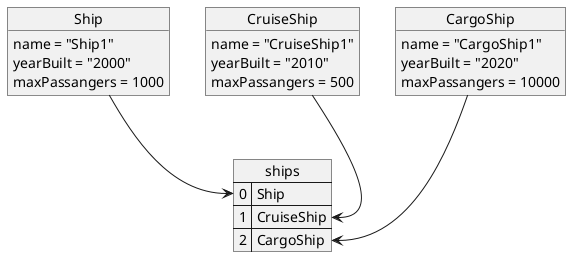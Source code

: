@startuml

object Ship
object CruiseShip
object CargoShip

map ships {
    0 => Ship
    1 => CruiseShip
    2 => CargoShip
}
object Ship {
    name = "Ship1"
    yearBuilt = "2000"
    maxPassangers = 1000
}
object CruiseShip {
    name = "CruiseShip1"
    yearBuilt = "2010"
    maxPassangers = 500
}
object CargoShip {
    name = "CargoShip1"
    yearBuilt = "2020"
    maxPassangers = 10000
}
Ship --> ships::0
CruiseShip --> ships::1
CargoShip --> ships::2
@enduml
